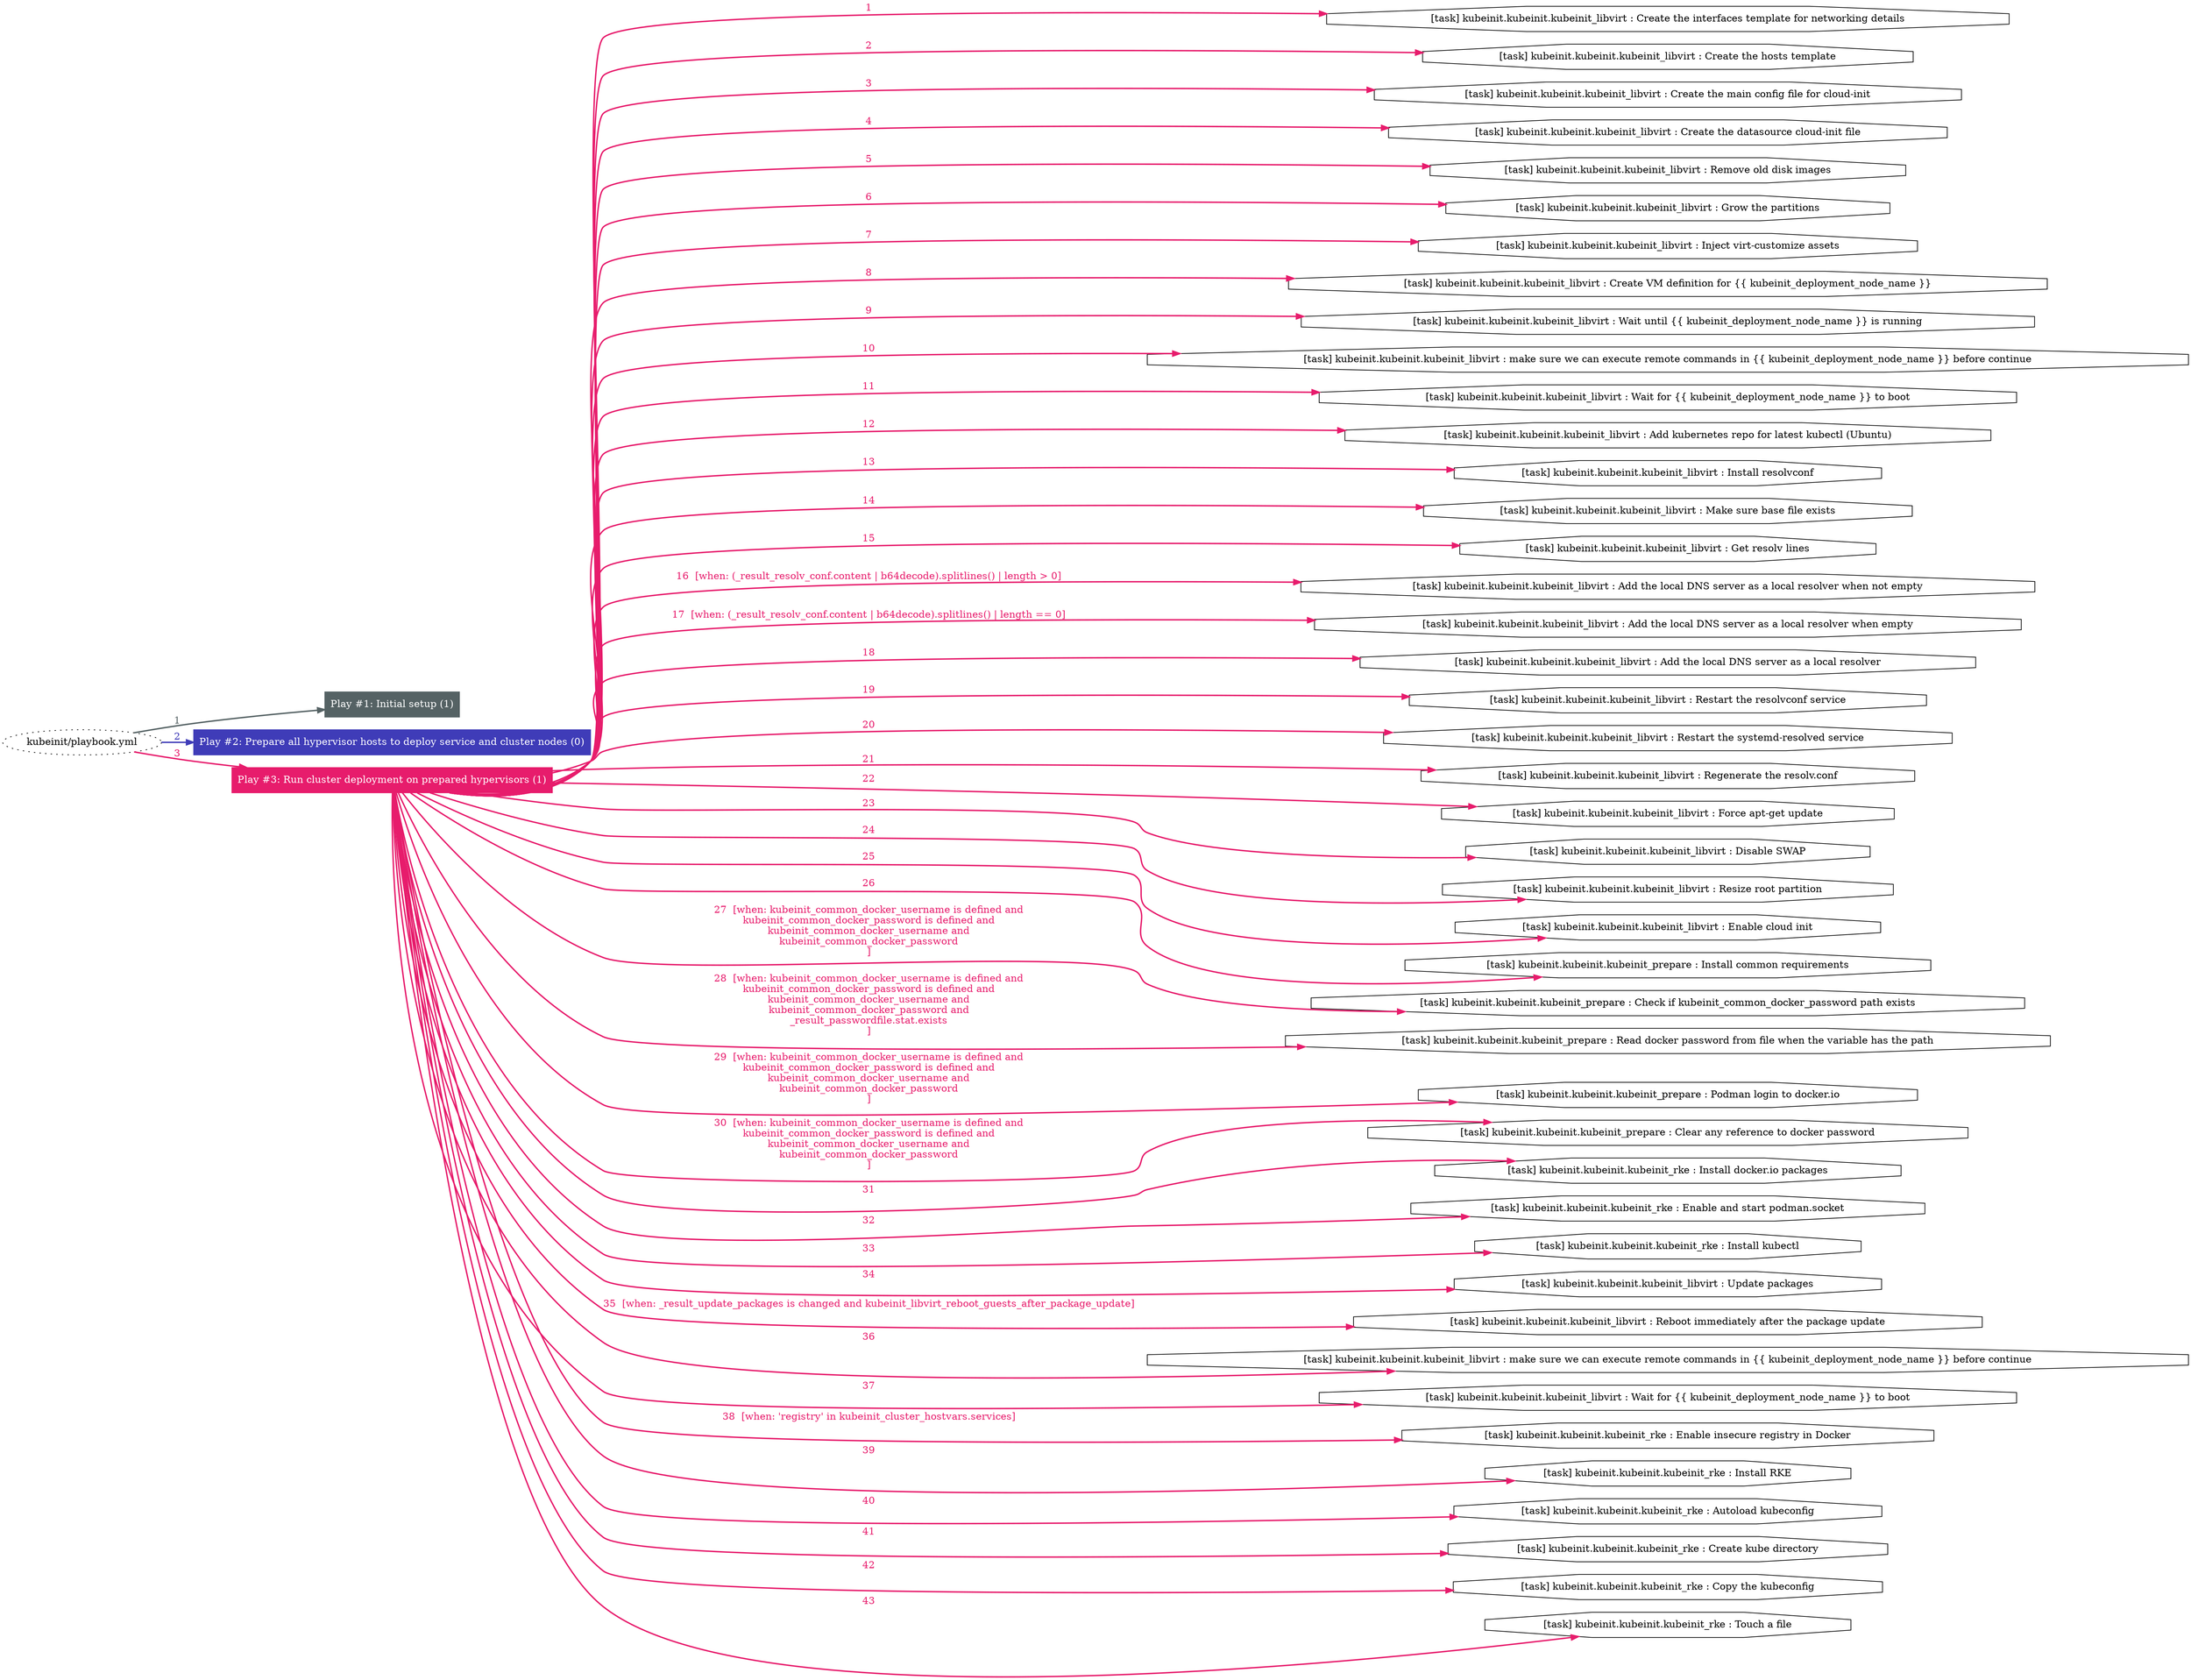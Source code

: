 digraph "kubeinit/playbook.yml "{
	graph [concentrate=true ordering=in rankdir=LR ratio=fill]
	edge [esep=5 sep=10]
	"kubeinit/playbook.yml" [id=root_node style=dotted]
	subgraph "Play #1: Initial setup (1) "{
		"Play #1: Initial setup (1)" [color="#556264" fontcolor="#ffffff" id="play_fab6ace3-82f5-4ff9-996d-641cbf23eb51" shape=box style=filled tooltip=localhost]
		"kubeinit/playbook.yml" -> "Play #1: Initial setup (1)" [label=1 color="#556264" fontcolor="#556264" id="edge_0f1b8660-38ec-42cb-9a53-84a4ac0fb42d" style=bold]
	}
	subgraph "Play #2: Prepare all hypervisor hosts to deploy service and cluster nodes (0) "{
		"Play #2: Prepare all hypervisor hosts to deploy service and cluster nodes (0)" [color="#3f3cb8" fontcolor="#ffffff" id="play_adfa97ca-3921-4259-ba6c-17cb73143963" shape=box style=filled tooltip=""]
		"kubeinit/playbook.yml" -> "Play #2: Prepare all hypervisor hosts to deploy service and cluster nodes (0)" [label=2 color="#3f3cb8" fontcolor="#3f3cb8" id="edge_8319d4d7-1b58-4ff2-a91b-1ced5daa7c88" style=bold]
	}
	subgraph "Play #3: Run cluster deployment on prepared hypervisors (1) "{
		"Play #3: Run cluster deployment on prepared hypervisors (1)" [color="#e71c6c" fontcolor="#ffffff" id="play_f223b5c8-f66c-4121-994a-1729bdcf61c7" shape=box style=filled tooltip=localhost]
		"kubeinit/playbook.yml" -> "Play #3: Run cluster deployment on prepared hypervisors (1)" [label=3 color="#e71c6c" fontcolor="#e71c6c" id="edge_9b33bcc6-b299-4c26-946a-2148f5b4fa7b" style=bold]
		"task_a380bb92-1316-41be-80c0-f0b9e2388736" [label="[task] kubeinit.kubeinit.kubeinit_libvirt : Create the interfaces template for networking details" id="task_a380bb92-1316-41be-80c0-f0b9e2388736" shape=octagon tooltip="[task] kubeinit.kubeinit.kubeinit_libvirt : Create the interfaces template for networking details"]
		"Play #3: Run cluster deployment on prepared hypervisors (1)" -> "task_a380bb92-1316-41be-80c0-f0b9e2388736" [label=1 color="#e71c6c" fontcolor="#e71c6c" id="edge_2aac4c13-df69-4e1f-8fe4-508943d7587f" style=bold]
		"task_a36da7de-5a96-40a9-97cf-c6a3579dd511" [label="[task] kubeinit.kubeinit.kubeinit_libvirt : Create the hosts template" id="task_a36da7de-5a96-40a9-97cf-c6a3579dd511" shape=octagon tooltip="[task] kubeinit.kubeinit.kubeinit_libvirt : Create the hosts template"]
		"Play #3: Run cluster deployment on prepared hypervisors (1)" -> "task_a36da7de-5a96-40a9-97cf-c6a3579dd511" [label=2 color="#e71c6c" fontcolor="#e71c6c" id="edge_1ffd6f64-fa97-4040-8cba-3c7eceb72ded" style=bold]
		"task_812ef534-72bd-4761-aad0-b5c517f4d3dc" [label="[task] kubeinit.kubeinit.kubeinit_libvirt : Create the main config file for cloud-init" id="task_812ef534-72bd-4761-aad0-b5c517f4d3dc" shape=octagon tooltip="[task] kubeinit.kubeinit.kubeinit_libvirt : Create the main config file for cloud-init"]
		"Play #3: Run cluster deployment on prepared hypervisors (1)" -> "task_812ef534-72bd-4761-aad0-b5c517f4d3dc" [label=3 color="#e71c6c" fontcolor="#e71c6c" id="edge_146d6110-05a3-49fd-a41f-3c1c512ada26" style=bold]
		"task_037b697a-6d1f-4339-91fb-da7695733676" [label="[task] kubeinit.kubeinit.kubeinit_libvirt : Create the datasource cloud-init file" id="task_037b697a-6d1f-4339-91fb-da7695733676" shape=octagon tooltip="[task] kubeinit.kubeinit.kubeinit_libvirt : Create the datasource cloud-init file"]
		"Play #3: Run cluster deployment on prepared hypervisors (1)" -> "task_037b697a-6d1f-4339-91fb-da7695733676" [label=4 color="#e71c6c" fontcolor="#e71c6c" id="edge_3ddd2817-8bef-45c9-abe3-ece9c6073f9f" style=bold]
		"task_dc41dc28-7322-476f-9167-33680ffc013a" [label="[task] kubeinit.kubeinit.kubeinit_libvirt : Remove old disk images" id="task_dc41dc28-7322-476f-9167-33680ffc013a" shape=octagon tooltip="[task] kubeinit.kubeinit.kubeinit_libvirt : Remove old disk images"]
		"Play #3: Run cluster deployment on prepared hypervisors (1)" -> "task_dc41dc28-7322-476f-9167-33680ffc013a" [label=5 color="#e71c6c" fontcolor="#e71c6c" id="edge_4f6c1a7a-558e-497d-bad8-4bf7f09360a1" style=bold]
		"task_bde456e6-9483-456f-b5f4-55a3a37e3b63" [label="[task] kubeinit.kubeinit.kubeinit_libvirt : Grow the partitions" id="task_bde456e6-9483-456f-b5f4-55a3a37e3b63" shape=octagon tooltip="[task] kubeinit.kubeinit.kubeinit_libvirt : Grow the partitions"]
		"Play #3: Run cluster deployment on prepared hypervisors (1)" -> "task_bde456e6-9483-456f-b5f4-55a3a37e3b63" [label=6 color="#e71c6c" fontcolor="#e71c6c" id="edge_98a0cb51-6d28-4727-ac2c-f05044a48c0b" style=bold]
		"task_3cdf82ec-cffc-4827-bfa7-bacd07343f98" [label="[task] kubeinit.kubeinit.kubeinit_libvirt : Inject virt-customize assets" id="task_3cdf82ec-cffc-4827-bfa7-bacd07343f98" shape=octagon tooltip="[task] kubeinit.kubeinit.kubeinit_libvirt : Inject virt-customize assets"]
		"Play #3: Run cluster deployment on prepared hypervisors (1)" -> "task_3cdf82ec-cffc-4827-bfa7-bacd07343f98" [label=7 color="#e71c6c" fontcolor="#e71c6c" id="edge_17325bc1-09f2-4836-a04c-1abf3a835a44" style=bold]
		"task_dde5217b-5600-4b9c-80b1-7a3e0a18f5dc" [label="[task] kubeinit.kubeinit.kubeinit_libvirt : Create VM definition for {{ kubeinit_deployment_node_name }}" id="task_dde5217b-5600-4b9c-80b1-7a3e0a18f5dc" shape=octagon tooltip="[task] kubeinit.kubeinit.kubeinit_libvirt : Create VM definition for {{ kubeinit_deployment_node_name }}"]
		"Play #3: Run cluster deployment on prepared hypervisors (1)" -> "task_dde5217b-5600-4b9c-80b1-7a3e0a18f5dc" [label=8 color="#e71c6c" fontcolor="#e71c6c" id="edge_8daf4685-5cf9-4044-8ad2-054894a0a505" style=bold]
		"task_c9796bfb-1a00-4a49-8d53-642b5f26e1c9" [label="[task] kubeinit.kubeinit.kubeinit_libvirt : Wait until {{ kubeinit_deployment_node_name }} is running" id="task_c9796bfb-1a00-4a49-8d53-642b5f26e1c9" shape=octagon tooltip="[task] kubeinit.kubeinit.kubeinit_libvirt : Wait until {{ kubeinit_deployment_node_name }} is running"]
		"Play #3: Run cluster deployment on prepared hypervisors (1)" -> "task_c9796bfb-1a00-4a49-8d53-642b5f26e1c9" [label=9 color="#e71c6c" fontcolor="#e71c6c" id="edge_2abb125b-3774-4842-89ab-d33be5dad407" style=bold]
		"task_e088db50-8bac-407e-a3ea-887252c84958" [label="[task] kubeinit.kubeinit.kubeinit_libvirt : make sure we can execute remote commands in {{ kubeinit_deployment_node_name }} before continue" id="task_e088db50-8bac-407e-a3ea-887252c84958" shape=octagon tooltip="[task] kubeinit.kubeinit.kubeinit_libvirt : make sure we can execute remote commands in {{ kubeinit_deployment_node_name }} before continue"]
		"Play #3: Run cluster deployment on prepared hypervisors (1)" -> "task_e088db50-8bac-407e-a3ea-887252c84958" [label=10 color="#e71c6c" fontcolor="#e71c6c" id="edge_66c093e6-10c9-4288-a4f9-3934a38055c3" style=bold]
		"task_046ff8f3-d8df-420d-b653-5fbd8fadea94" [label="[task] kubeinit.kubeinit.kubeinit_libvirt : Wait for {{ kubeinit_deployment_node_name }} to boot" id="task_046ff8f3-d8df-420d-b653-5fbd8fadea94" shape=octagon tooltip="[task] kubeinit.kubeinit.kubeinit_libvirt : Wait for {{ kubeinit_deployment_node_name }} to boot"]
		"Play #3: Run cluster deployment on prepared hypervisors (1)" -> "task_046ff8f3-d8df-420d-b653-5fbd8fadea94" [label=11 color="#e71c6c" fontcolor="#e71c6c" id="edge_9284095f-961d-4745-b92c-60693bdbfa5d" style=bold]
		"task_2c8be763-b03a-4fe8-9bdc-5234985302e9" [label="[task] kubeinit.kubeinit.kubeinit_libvirt : Add kubernetes repo for latest kubectl (Ubuntu)" id="task_2c8be763-b03a-4fe8-9bdc-5234985302e9" shape=octagon tooltip="[task] kubeinit.kubeinit.kubeinit_libvirt : Add kubernetes repo for latest kubectl (Ubuntu)"]
		"Play #3: Run cluster deployment on prepared hypervisors (1)" -> "task_2c8be763-b03a-4fe8-9bdc-5234985302e9" [label=12 color="#e71c6c" fontcolor="#e71c6c" id="edge_a53c6ba6-41c4-45ba-8ffd-4faf7614fd27" style=bold]
		"task_4fad568b-f6f0-405f-be2a-2948a00c1820" [label="[task] kubeinit.kubeinit.kubeinit_libvirt : Install resolvconf" id="task_4fad568b-f6f0-405f-be2a-2948a00c1820" shape=octagon tooltip="[task] kubeinit.kubeinit.kubeinit_libvirt : Install resolvconf"]
		"Play #3: Run cluster deployment on prepared hypervisors (1)" -> "task_4fad568b-f6f0-405f-be2a-2948a00c1820" [label=13 color="#e71c6c" fontcolor="#e71c6c" id="edge_c07e6029-eef5-4776-82be-a99413f2a12b" style=bold]
		"task_7afb41bd-e2bb-456d-9efb-0d6f85dccaa5" [label="[task] kubeinit.kubeinit.kubeinit_libvirt : Make sure base file exists" id="task_7afb41bd-e2bb-456d-9efb-0d6f85dccaa5" shape=octagon tooltip="[task] kubeinit.kubeinit.kubeinit_libvirt : Make sure base file exists"]
		"Play #3: Run cluster deployment on prepared hypervisors (1)" -> "task_7afb41bd-e2bb-456d-9efb-0d6f85dccaa5" [label=14 color="#e71c6c" fontcolor="#e71c6c" id="edge_36aedd26-a8a7-4994-85a0-bbb06b48a957" style=bold]
		"task_4a10cdd7-2563-4771-8ef0-b7e6f868a4c8" [label="[task] kubeinit.kubeinit.kubeinit_libvirt : Get resolv lines" id="task_4a10cdd7-2563-4771-8ef0-b7e6f868a4c8" shape=octagon tooltip="[task] kubeinit.kubeinit.kubeinit_libvirt : Get resolv lines"]
		"Play #3: Run cluster deployment on prepared hypervisors (1)" -> "task_4a10cdd7-2563-4771-8ef0-b7e6f868a4c8" [label=15 color="#e71c6c" fontcolor="#e71c6c" id="edge_950e5566-2834-46b5-a323-8c291a302e12" style=bold]
		"task_0e248b2f-b42c-487a-ab93-7cf1b6f71af4" [label="[task] kubeinit.kubeinit.kubeinit_libvirt : Add the local DNS server as a local resolver when not empty" id="task_0e248b2f-b42c-487a-ab93-7cf1b6f71af4" shape=octagon tooltip="[task] kubeinit.kubeinit.kubeinit_libvirt : Add the local DNS server as a local resolver when not empty"]
		"Play #3: Run cluster deployment on prepared hypervisors (1)" -> "task_0e248b2f-b42c-487a-ab93-7cf1b6f71af4" [label="16  [when: (_result_resolv_conf.content | b64decode).splitlines() | length > 0]" color="#e71c6c" fontcolor="#e71c6c" id="edge_121db360-7481-4e7b-ae73-2f2a97d74d66" style=bold]
		"task_7a1ad43f-9391-4d6b-be34-d2cf7fce132a" [label="[task] kubeinit.kubeinit.kubeinit_libvirt : Add the local DNS server as a local resolver when empty" id="task_7a1ad43f-9391-4d6b-be34-d2cf7fce132a" shape=octagon tooltip="[task] kubeinit.kubeinit.kubeinit_libvirt : Add the local DNS server as a local resolver when empty"]
		"Play #3: Run cluster deployment on prepared hypervisors (1)" -> "task_7a1ad43f-9391-4d6b-be34-d2cf7fce132a" [label="17  [when: (_result_resolv_conf.content | b64decode).splitlines() | length == 0]" color="#e71c6c" fontcolor="#e71c6c" id="edge_2d1e821b-f5df-4a8a-97ad-ec116aeda95d" style=bold]
		"task_7a1dba0a-cb1e-40b7-a05f-059e1e2cddc4" [label="[task] kubeinit.kubeinit.kubeinit_libvirt : Add the local DNS server as a local resolver" id="task_7a1dba0a-cb1e-40b7-a05f-059e1e2cddc4" shape=octagon tooltip="[task] kubeinit.kubeinit.kubeinit_libvirt : Add the local DNS server as a local resolver"]
		"Play #3: Run cluster deployment on prepared hypervisors (1)" -> "task_7a1dba0a-cb1e-40b7-a05f-059e1e2cddc4" [label=18 color="#e71c6c" fontcolor="#e71c6c" id="edge_9aee2eec-20b2-451e-a84e-59bfb95fb948" style=bold]
		"task_156fc866-17fb-47ac-a6cb-775d92604b7d" [label="[task] kubeinit.kubeinit.kubeinit_libvirt : Restart the resolvconf service" id="task_156fc866-17fb-47ac-a6cb-775d92604b7d" shape=octagon tooltip="[task] kubeinit.kubeinit.kubeinit_libvirt : Restart the resolvconf service"]
		"Play #3: Run cluster deployment on prepared hypervisors (1)" -> "task_156fc866-17fb-47ac-a6cb-775d92604b7d" [label=19 color="#e71c6c" fontcolor="#e71c6c" id="edge_5fc743a1-77f0-4201-8206-96e31e750e9d" style=bold]
		"task_18709c72-4f1a-40b3-92c9-c297403b1ec5" [label="[task] kubeinit.kubeinit.kubeinit_libvirt : Restart the systemd-resolved service" id="task_18709c72-4f1a-40b3-92c9-c297403b1ec5" shape=octagon tooltip="[task] kubeinit.kubeinit.kubeinit_libvirt : Restart the systemd-resolved service"]
		"Play #3: Run cluster deployment on prepared hypervisors (1)" -> "task_18709c72-4f1a-40b3-92c9-c297403b1ec5" [label=20 color="#e71c6c" fontcolor="#e71c6c" id="edge_0d6b2a15-f4f9-4d3a-860e-a481f0bf0c77" style=bold]
		"task_a5f2c008-c8e1-40e0-9481-4ab9af101f03" [label="[task] kubeinit.kubeinit.kubeinit_libvirt : Regenerate the resolv.conf" id="task_a5f2c008-c8e1-40e0-9481-4ab9af101f03" shape=octagon tooltip="[task] kubeinit.kubeinit.kubeinit_libvirt : Regenerate the resolv.conf"]
		"Play #3: Run cluster deployment on prepared hypervisors (1)" -> "task_a5f2c008-c8e1-40e0-9481-4ab9af101f03" [label=21 color="#e71c6c" fontcolor="#e71c6c" id="edge_ebef9fe4-689c-4882-b964-5def4d2b7260" style=bold]
		"task_a4e4379c-04be-4151-8640-31b17181e690" [label="[task] kubeinit.kubeinit.kubeinit_libvirt : Force apt-get update" id="task_a4e4379c-04be-4151-8640-31b17181e690" shape=octagon tooltip="[task] kubeinit.kubeinit.kubeinit_libvirt : Force apt-get update"]
		"Play #3: Run cluster deployment on prepared hypervisors (1)" -> "task_a4e4379c-04be-4151-8640-31b17181e690" [label=22 color="#e71c6c" fontcolor="#e71c6c" id="edge_e7422251-352c-4751-ad3a-9714cbfd494d" style=bold]
		"task_58690a0b-845b-4a1e-854a-b60cec9c3cfd" [label="[task] kubeinit.kubeinit.kubeinit_libvirt : Disable SWAP" id="task_58690a0b-845b-4a1e-854a-b60cec9c3cfd" shape=octagon tooltip="[task] kubeinit.kubeinit.kubeinit_libvirt : Disable SWAP"]
		"Play #3: Run cluster deployment on prepared hypervisors (1)" -> "task_58690a0b-845b-4a1e-854a-b60cec9c3cfd" [label=23 color="#e71c6c" fontcolor="#e71c6c" id="edge_3e58946d-c00e-4497-98c3-97402100f0f2" style=bold]
		"task_53c5a845-ba51-45e3-89c4-5a342e6dccc7" [label="[task] kubeinit.kubeinit.kubeinit_libvirt : Resize root partition" id="task_53c5a845-ba51-45e3-89c4-5a342e6dccc7" shape=octagon tooltip="[task] kubeinit.kubeinit.kubeinit_libvirt : Resize root partition"]
		"Play #3: Run cluster deployment on prepared hypervisors (1)" -> "task_53c5a845-ba51-45e3-89c4-5a342e6dccc7" [label=24 color="#e71c6c" fontcolor="#e71c6c" id="edge_e8728a7f-3595-41e0-a72a-a761cf157f07" style=bold]
		"task_c956080d-799e-40fc-a49d-49e3357367ad" [label="[task] kubeinit.kubeinit.kubeinit_libvirt : Enable cloud init" id="task_c956080d-799e-40fc-a49d-49e3357367ad" shape=octagon tooltip="[task] kubeinit.kubeinit.kubeinit_libvirt : Enable cloud init"]
		"Play #3: Run cluster deployment on prepared hypervisors (1)" -> "task_c956080d-799e-40fc-a49d-49e3357367ad" [label=25 color="#e71c6c" fontcolor="#e71c6c" id="edge_5a55670f-72b7-49d1-9d2f-877a30223bea" style=bold]
		"task_17de0fef-a371-4393-9766-314ce6679810" [label="[task] kubeinit.kubeinit.kubeinit_prepare : Install common requirements" id="task_17de0fef-a371-4393-9766-314ce6679810" shape=octagon tooltip="[task] kubeinit.kubeinit.kubeinit_prepare : Install common requirements"]
		"Play #3: Run cluster deployment on prepared hypervisors (1)" -> "task_17de0fef-a371-4393-9766-314ce6679810" [label=26 color="#e71c6c" fontcolor="#e71c6c" id="edge_b751a40e-57c3-4136-ba01-e0d7df9a9dd4" style=bold]
		"task_abae630e-300c-4a20-941a-4f06de68b272" [label="[task] kubeinit.kubeinit.kubeinit_prepare : Check if kubeinit_common_docker_password path exists" id="task_abae630e-300c-4a20-941a-4f06de68b272" shape=octagon tooltip="[task] kubeinit.kubeinit.kubeinit_prepare : Check if kubeinit_common_docker_password path exists"]
		"Play #3: Run cluster deployment on prepared hypervisors (1)" -> "task_abae630e-300c-4a20-941a-4f06de68b272" [label="27  [when: kubeinit_common_docker_username is defined and
kubeinit_common_docker_password is defined and
kubeinit_common_docker_username and
kubeinit_common_docker_password
]" color="#e71c6c" fontcolor="#e71c6c" id="edge_a60a2ba7-a30b-4552-91fd-0e186924c3c2" style=bold]
		"task_5d4ec148-983b-4514-8705-bb7557bb2414" [label="[task] kubeinit.kubeinit.kubeinit_prepare : Read docker password from file when the variable has the path" id="task_5d4ec148-983b-4514-8705-bb7557bb2414" shape=octagon tooltip="[task] kubeinit.kubeinit.kubeinit_prepare : Read docker password from file when the variable has the path"]
		"Play #3: Run cluster deployment on prepared hypervisors (1)" -> "task_5d4ec148-983b-4514-8705-bb7557bb2414" [label="28  [when: kubeinit_common_docker_username is defined and
kubeinit_common_docker_password is defined and
kubeinit_common_docker_username and
kubeinit_common_docker_password and
_result_passwordfile.stat.exists
]" color="#e71c6c" fontcolor="#e71c6c" id="edge_313247b3-7d5c-4289-a8a1-29ec7c87fb68" style=bold]
		"task_5d950a86-6449-40d7-aa18-8d9b38e8495a" [label="[task] kubeinit.kubeinit.kubeinit_prepare : Podman login to docker.io" id="task_5d950a86-6449-40d7-aa18-8d9b38e8495a" shape=octagon tooltip="[task] kubeinit.kubeinit.kubeinit_prepare : Podman login to docker.io"]
		"Play #3: Run cluster deployment on prepared hypervisors (1)" -> "task_5d950a86-6449-40d7-aa18-8d9b38e8495a" [label="29  [when: kubeinit_common_docker_username is defined and
kubeinit_common_docker_password is defined and
kubeinit_common_docker_username and
kubeinit_common_docker_password
]" color="#e71c6c" fontcolor="#e71c6c" id="edge_620b111c-9667-4e18-a6b6-54d4d336867b" style=bold]
		"task_ce66e257-2e02-48ee-a3c9-26a1723a37e0" [label="[task] kubeinit.kubeinit.kubeinit_prepare : Clear any reference to docker password" id="task_ce66e257-2e02-48ee-a3c9-26a1723a37e0" shape=octagon tooltip="[task] kubeinit.kubeinit.kubeinit_prepare : Clear any reference to docker password"]
		"Play #3: Run cluster deployment on prepared hypervisors (1)" -> "task_ce66e257-2e02-48ee-a3c9-26a1723a37e0" [label="30  [when: kubeinit_common_docker_username is defined and
kubeinit_common_docker_password is defined and
kubeinit_common_docker_username and
kubeinit_common_docker_password
]" color="#e71c6c" fontcolor="#e71c6c" id="edge_a253d2e6-8d80-4870-9852-9bb422435b75" style=bold]
		"task_88dea290-8113-4a3e-9f87-89db02093bbf" [label="[task] kubeinit.kubeinit.kubeinit_rke : Install docker.io packages" id="task_88dea290-8113-4a3e-9f87-89db02093bbf" shape=octagon tooltip="[task] kubeinit.kubeinit.kubeinit_rke : Install docker.io packages"]
		"Play #3: Run cluster deployment on prepared hypervisors (1)" -> "task_88dea290-8113-4a3e-9f87-89db02093bbf" [label=31 color="#e71c6c" fontcolor="#e71c6c" id="edge_d294647e-b345-4f67-8ccd-bf1e905a73e0" style=bold]
		"task_7aca662d-76b0-4265-abb7-d9fe526c73f2" [label="[task] kubeinit.kubeinit.kubeinit_rke : Enable and start podman.socket" id="task_7aca662d-76b0-4265-abb7-d9fe526c73f2" shape=octagon tooltip="[task] kubeinit.kubeinit.kubeinit_rke : Enable and start podman.socket"]
		"Play #3: Run cluster deployment on prepared hypervisors (1)" -> "task_7aca662d-76b0-4265-abb7-d9fe526c73f2" [label=32 color="#e71c6c" fontcolor="#e71c6c" id="edge_0b7f50c4-e782-4028-ad5f-cb671185b817" style=bold]
		"task_af6a63fd-181b-4081-a0d4-20a3410f7987" [label="[task] kubeinit.kubeinit.kubeinit_rke : Install kubectl" id="task_af6a63fd-181b-4081-a0d4-20a3410f7987" shape=octagon tooltip="[task] kubeinit.kubeinit.kubeinit_rke : Install kubectl"]
		"Play #3: Run cluster deployment on prepared hypervisors (1)" -> "task_af6a63fd-181b-4081-a0d4-20a3410f7987" [label=33 color="#e71c6c" fontcolor="#e71c6c" id="edge_6de56f3a-f86a-4085-8b72-fb473c021014" style=bold]
		"task_50271a1a-5c8c-4a17-9839-d41aeaf1361e" [label="[task] kubeinit.kubeinit.kubeinit_libvirt : Update packages" id="task_50271a1a-5c8c-4a17-9839-d41aeaf1361e" shape=octagon tooltip="[task] kubeinit.kubeinit.kubeinit_libvirt : Update packages"]
		"Play #3: Run cluster deployment on prepared hypervisors (1)" -> "task_50271a1a-5c8c-4a17-9839-d41aeaf1361e" [label=34 color="#e71c6c" fontcolor="#e71c6c" id="edge_3f2bdce8-6c91-476a-9aae-f1de9bd3bd8a" style=bold]
		"task_11c3e06b-5910-4d63-aa01-60fe0623f463" [label="[task] kubeinit.kubeinit.kubeinit_libvirt : Reboot immediately after the package update" id="task_11c3e06b-5910-4d63-aa01-60fe0623f463" shape=octagon tooltip="[task] kubeinit.kubeinit.kubeinit_libvirt : Reboot immediately after the package update"]
		"Play #3: Run cluster deployment on prepared hypervisors (1)" -> "task_11c3e06b-5910-4d63-aa01-60fe0623f463" [label="35  [when: _result_update_packages is changed and kubeinit_libvirt_reboot_guests_after_package_update]" color="#e71c6c" fontcolor="#e71c6c" id="edge_236914ae-7b72-42f5-b272-207a5ef8f422" style=bold]
		"task_c3fa94a4-58e3-457a-aa62-e56121429428" [label="[task] kubeinit.kubeinit.kubeinit_libvirt : make sure we can execute remote commands in {{ kubeinit_deployment_node_name }} before continue" id="task_c3fa94a4-58e3-457a-aa62-e56121429428" shape=octagon tooltip="[task] kubeinit.kubeinit.kubeinit_libvirt : make sure we can execute remote commands in {{ kubeinit_deployment_node_name }} before continue"]
		"Play #3: Run cluster deployment on prepared hypervisors (1)" -> "task_c3fa94a4-58e3-457a-aa62-e56121429428" [label=36 color="#e71c6c" fontcolor="#e71c6c" id="edge_c2929e2b-da0b-441c-b82f-3f542d8c78bc" style=bold]
		"task_7ef84c88-d017-417a-bf2f-adb8c5f7b6a5" [label="[task] kubeinit.kubeinit.kubeinit_libvirt : Wait for {{ kubeinit_deployment_node_name }} to boot" id="task_7ef84c88-d017-417a-bf2f-adb8c5f7b6a5" shape=octagon tooltip="[task] kubeinit.kubeinit.kubeinit_libvirt : Wait for {{ kubeinit_deployment_node_name }} to boot"]
		"Play #3: Run cluster deployment on prepared hypervisors (1)" -> "task_7ef84c88-d017-417a-bf2f-adb8c5f7b6a5" [label=37 color="#e71c6c" fontcolor="#e71c6c" id="edge_43215f37-7349-414b-bfbb-1a1cd9d99394" style=bold]
		"task_9d94b5c7-6092-43eb-8a28-286f3cb29fbc" [label="[task] kubeinit.kubeinit.kubeinit_rke : Enable insecure registry in Docker" id="task_9d94b5c7-6092-43eb-8a28-286f3cb29fbc" shape=octagon tooltip="[task] kubeinit.kubeinit.kubeinit_rke : Enable insecure registry in Docker"]
		"Play #3: Run cluster deployment on prepared hypervisors (1)" -> "task_9d94b5c7-6092-43eb-8a28-286f3cb29fbc" [label="38  [when: 'registry' in kubeinit_cluster_hostvars.services]" color="#e71c6c" fontcolor="#e71c6c" id="edge_cd01a3d6-14a9-4871-a95e-e8b8eb68fda4" style=bold]
		"task_2f92b27d-3b89-487b-b264-efe23aef6c9e" [label="[task] kubeinit.kubeinit.kubeinit_rke : Install RKE" id="task_2f92b27d-3b89-487b-b264-efe23aef6c9e" shape=octagon tooltip="[task] kubeinit.kubeinit.kubeinit_rke : Install RKE"]
		"Play #3: Run cluster deployment on prepared hypervisors (1)" -> "task_2f92b27d-3b89-487b-b264-efe23aef6c9e" [label=39 color="#e71c6c" fontcolor="#e71c6c" id="edge_c9721566-2c1c-46e2-9687-3827e1d82443" style=bold]
		"task_2cec4b2d-ab4c-4c28-80bf-e140c1c3e2b8" [label="[task] kubeinit.kubeinit.kubeinit_rke : Autoload kubeconfig" id="task_2cec4b2d-ab4c-4c28-80bf-e140c1c3e2b8" shape=octagon tooltip="[task] kubeinit.kubeinit.kubeinit_rke : Autoload kubeconfig"]
		"Play #3: Run cluster deployment on prepared hypervisors (1)" -> "task_2cec4b2d-ab4c-4c28-80bf-e140c1c3e2b8" [label=40 color="#e71c6c" fontcolor="#e71c6c" id="edge_18de05e0-c27d-4157-ab95-562561ae8844" style=bold]
		"task_b9fc9013-507e-4e04-ba83-6b3cb7237a2b" [label="[task] kubeinit.kubeinit.kubeinit_rke : Create kube directory" id="task_b9fc9013-507e-4e04-ba83-6b3cb7237a2b" shape=octagon tooltip="[task] kubeinit.kubeinit.kubeinit_rke : Create kube directory"]
		"Play #3: Run cluster deployment on prepared hypervisors (1)" -> "task_b9fc9013-507e-4e04-ba83-6b3cb7237a2b" [label=41 color="#e71c6c" fontcolor="#e71c6c" id="edge_6270480e-9153-4708-82b7-32c8a9d5f583" style=bold]
		"task_cce25158-aad7-488a-8b7a-7f64b28bc28a" [label="[task] kubeinit.kubeinit.kubeinit_rke : Copy the kubeconfig" id="task_cce25158-aad7-488a-8b7a-7f64b28bc28a" shape=octagon tooltip="[task] kubeinit.kubeinit.kubeinit_rke : Copy the kubeconfig"]
		"Play #3: Run cluster deployment on prepared hypervisors (1)" -> "task_cce25158-aad7-488a-8b7a-7f64b28bc28a" [label=42 color="#e71c6c" fontcolor="#e71c6c" id="edge_318e5f17-0dce-4275-a4bc-a133d7aac22e" style=bold]
		"task_de280998-af84-4f19-9676-70d38ed89b97" [label="[task] kubeinit.kubeinit.kubeinit_rke : Touch a file" id="task_de280998-af84-4f19-9676-70d38ed89b97" shape=octagon tooltip="[task] kubeinit.kubeinit.kubeinit_rke : Touch a file"]
		"Play #3: Run cluster deployment on prepared hypervisors (1)" -> "task_de280998-af84-4f19-9676-70d38ed89b97" [label=43 color="#e71c6c" fontcolor="#e71c6c" id="edge_045d9236-ea25-4602-8513-7c7c049134b4" style=bold]
	}
}
